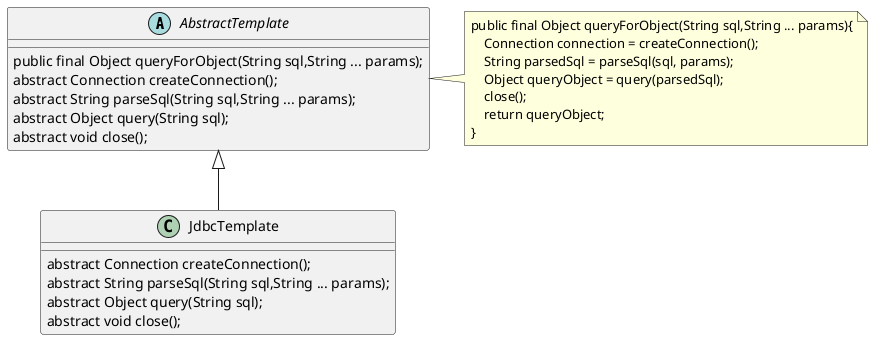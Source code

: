 @startuml
'https://plantuml.com/sequence-diagram

abstract class AbstractTemplate {
    public final Object queryForObject(String sql,String ... params);
    abstract Connection createConnection();
    abstract String parseSql(String sql,String ... params);
    abstract Object query(String sql);
    abstract void close();
}
class JdbcTemplate extends AbstractTemplate {
    abstract Connection createConnection();
    abstract String parseSql(String sql,String ... params);
    abstract Object query(String sql);
    abstract void close();
}

note right of AbstractTemplate
    public final Object queryForObject(String sql,String ... params){
        Connection connection = createConnection();
        String parsedSql = parseSql(sql, params);
        Object queryObject = query(parsedSql);
        close();
        return queryObject;
    }
end note
@enduml
